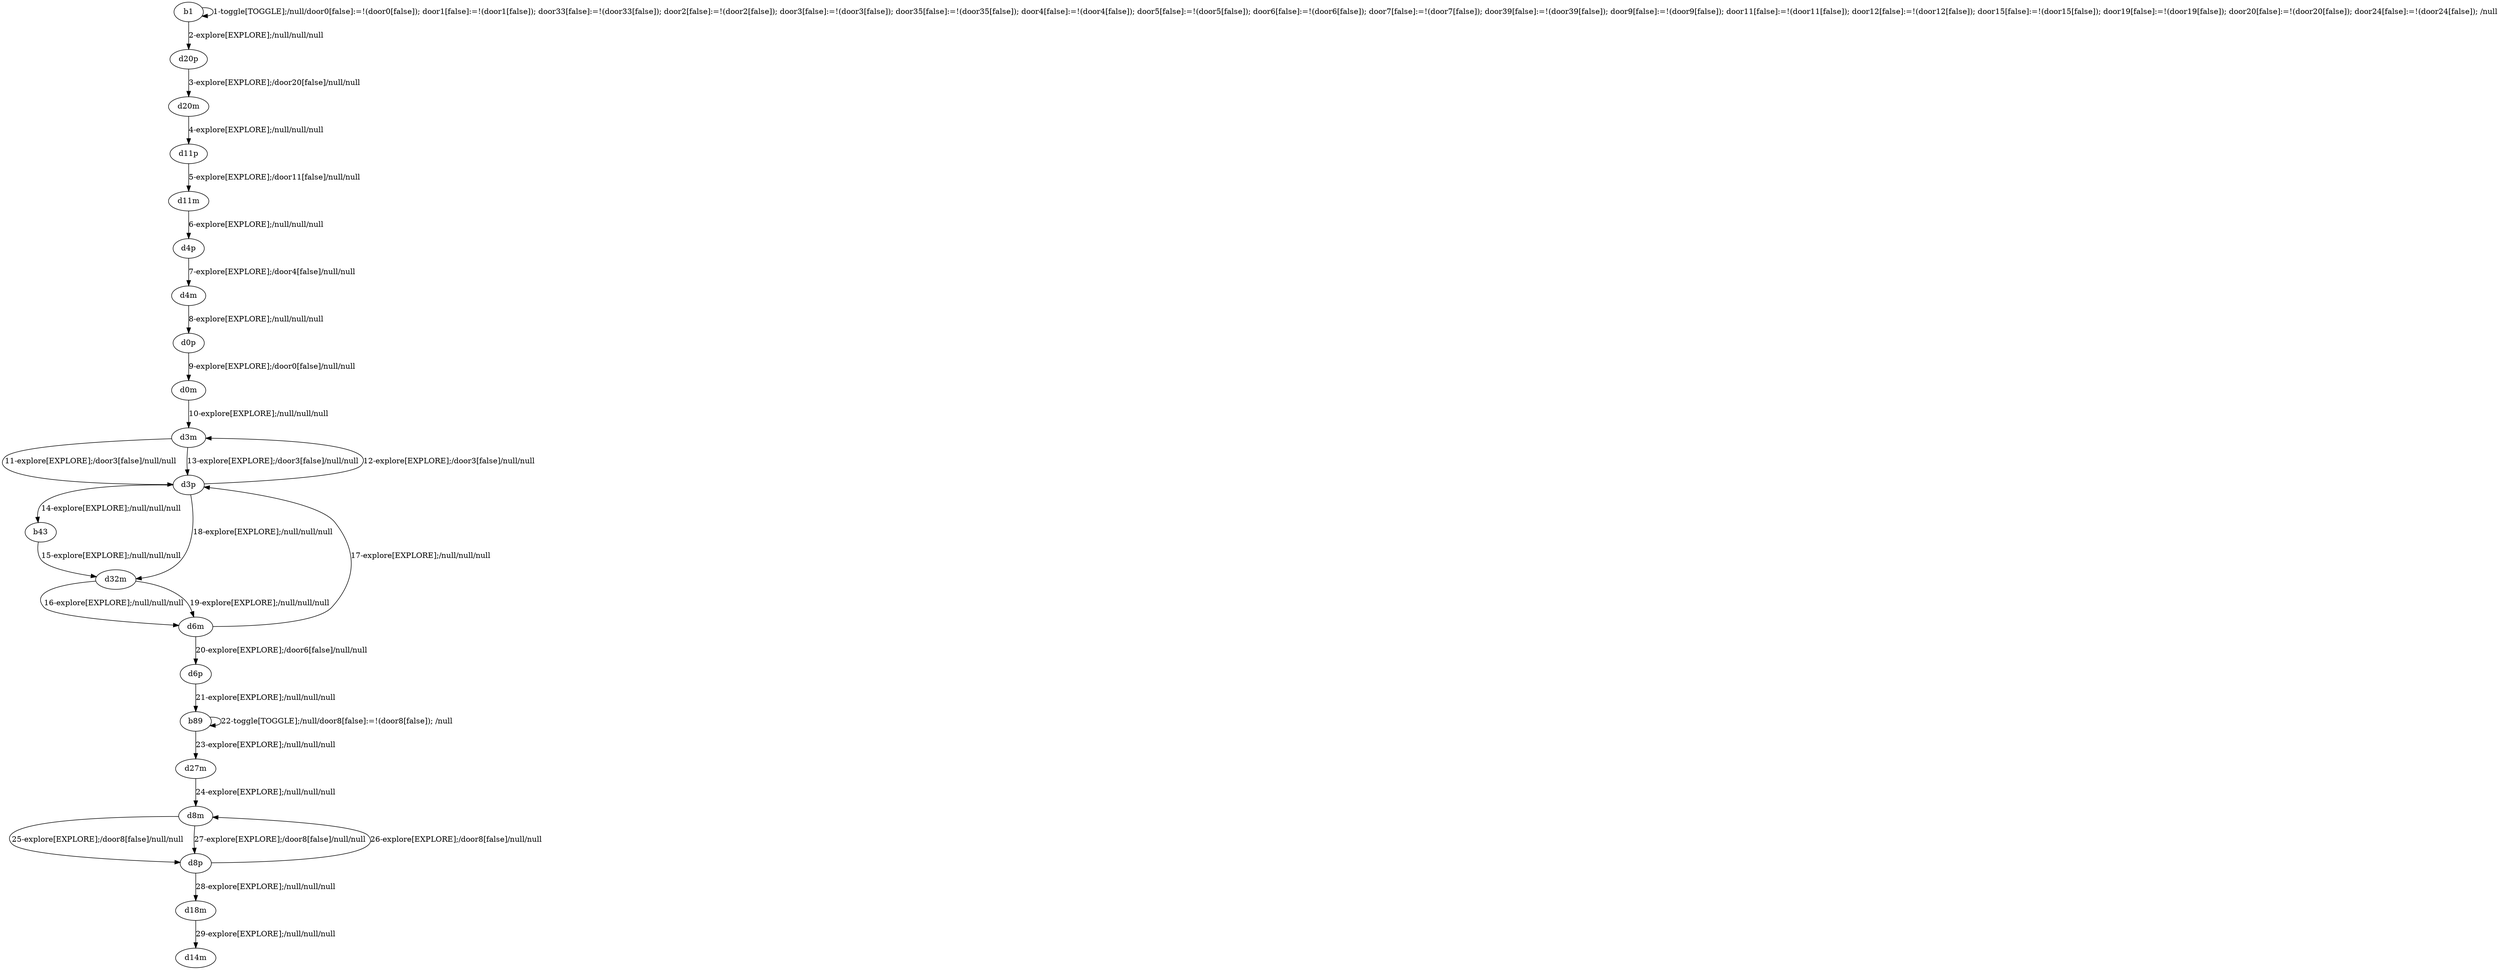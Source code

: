 # Total number of goals covered by this test: 1
# d18m --> d14m

digraph g {
"b1" -> "b1" [label = "1-toggle[TOGGLE];/null/door0[false]:=!(door0[false]); door1[false]:=!(door1[false]); door33[false]:=!(door33[false]); door2[false]:=!(door2[false]); door3[false]:=!(door3[false]); door35[false]:=!(door35[false]); door4[false]:=!(door4[false]); door5[false]:=!(door5[false]); door6[false]:=!(door6[false]); door7[false]:=!(door7[false]); door39[false]:=!(door39[false]); door9[false]:=!(door9[false]); door11[false]:=!(door11[false]); door12[false]:=!(door12[false]); door15[false]:=!(door15[false]); door19[false]:=!(door19[false]); door20[false]:=!(door20[false]); door24[false]:=!(door24[false]); /null"];
"b1" -> "d20p" [label = "2-explore[EXPLORE];/null/null/null"];
"d20p" -> "d20m" [label = "3-explore[EXPLORE];/door20[false]/null/null"];
"d20m" -> "d11p" [label = "4-explore[EXPLORE];/null/null/null"];
"d11p" -> "d11m" [label = "5-explore[EXPLORE];/door11[false]/null/null"];
"d11m" -> "d4p" [label = "6-explore[EXPLORE];/null/null/null"];
"d4p" -> "d4m" [label = "7-explore[EXPLORE];/door4[false]/null/null"];
"d4m" -> "d0p" [label = "8-explore[EXPLORE];/null/null/null"];
"d0p" -> "d0m" [label = "9-explore[EXPLORE];/door0[false]/null/null"];
"d0m" -> "d3m" [label = "10-explore[EXPLORE];/null/null/null"];
"d3m" -> "d3p" [label = "11-explore[EXPLORE];/door3[false]/null/null"];
"d3p" -> "d3m" [label = "12-explore[EXPLORE];/door3[false]/null/null"];
"d3m" -> "d3p" [label = "13-explore[EXPLORE];/door3[false]/null/null"];
"d3p" -> "b43" [label = "14-explore[EXPLORE];/null/null/null"];
"b43" -> "d32m" [label = "15-explore[EXPLORE];/null/null/null"];
"d32m" -> "d6m" [label = "16-explore[EXPLORE];/null/null/null"];
"d6m" -> "d3p" [label = "17-explore[EXPLORE];/null/null/null"];
"d3p" -> "d32m" [label = "18-explore[EXPLORE];/null/null/null"];
"d32m" -> "d6m" [label = "19-explore[EXPLORE];/null/null/null"];
"d6m" -> "d6p" [label = "20-explore[EXPLORE];/door6[false]/null/null"];
"d6p" -> "b89" [label = "21-explore[EXPLORE];/null/null/null"];
"b89" -> "b89" [label = "22-toggle[TOGGLE];/null/door8[false]:=!(door8[false]); /null"];
"b89" -> "d27m" [label = "23-explore[EXPLORE];/null/null/null"];
"d27m" -> "d8m" [label = "24-explore[EXPLORE];/null/null/null"];
"d8m" -> "d8p" [label = "25-explore[EXPLORE];/door8[false]/null/null"];
"d8p" -> "d8m" [label = "26-explore[EXPLORE];/door8[false]/null/null"];
"d8m" -> "d8p" [label = "27-explore[EXPLORE];/door8[false]/null/null"];
"d8p" -> "d18m" [label = "28-explore[EXPLORE];/null/null/null"];
"d18m" -> "d14m" [label = "29-explore[EXPLORE];/null/null/null"];
}